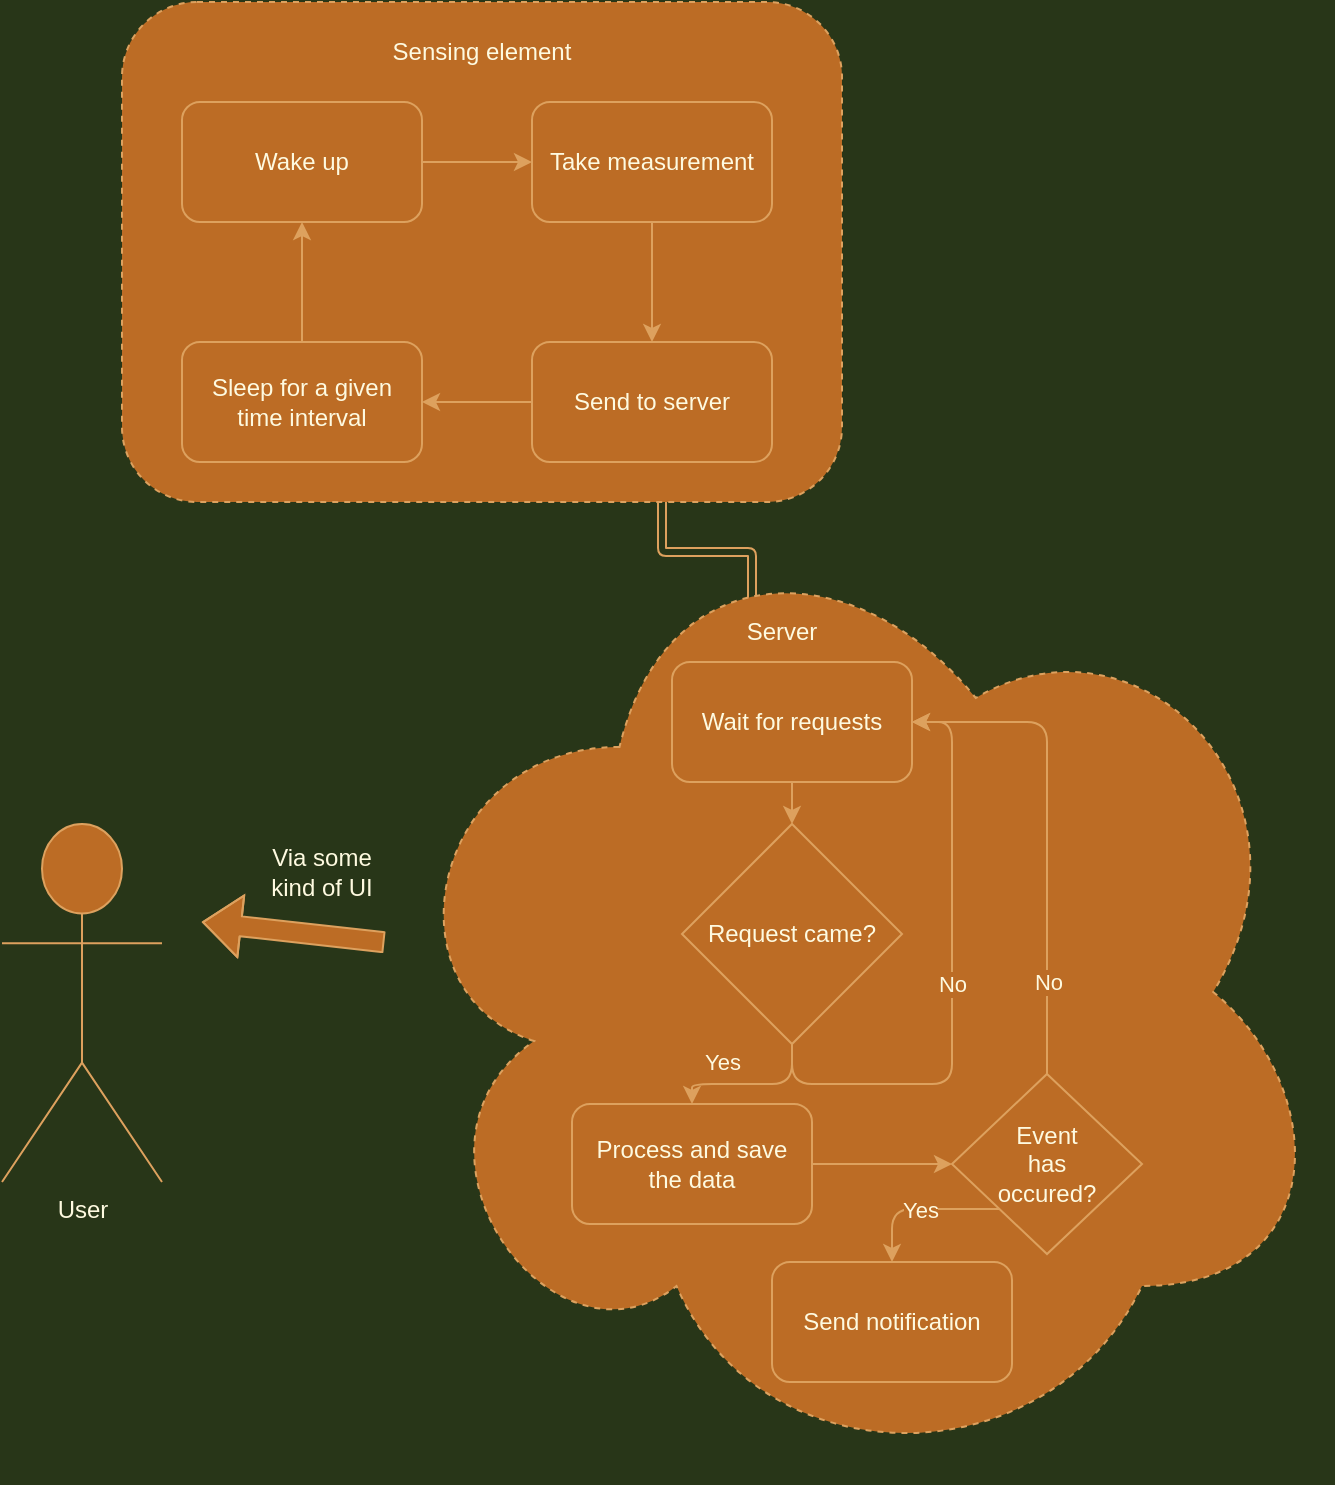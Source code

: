 <mxfile version="16.1.4" type="github"><diagram id="eDAjLvKmuGmXn6OUyJTE" name="Page-2"><mxGraphModel dx="1262" dy="736" grid="1" gridSize="10" guides="1" tooltips="1" connect="1" arrows="1" fold="1" page="1" pageScale="1" pageWidth="1169" pageHeight="827" background="#283618" math="0" shadow="0"><root><mxCell id="AL-lFpyS_hLrD0aTAaFx-0"/><mxCell id="AL-lFpyS_hLrD0aTAaFx-1" parent="AL-lFpyS_hLrD0aTAaFx-0"/><mxCell id="AL-lFpyS_hLrD0aTAaFx-39" style="edgeStyle=orthogonalEdgeStyle;shape=link;curved=0;rounded=1;sketch=0;orthogonalLoop=1;jettySize=auto;html=1;exitX=0.75;exitY=1;exitDx=0;exitDy=0;entryX=0.25;entryY=0;entryDx=0;entryDy=0;labelBackgroundColor=#BC6C25;fontColor=#FEFAE0;strokeColor=#DDA15E;fillColor=#BC6C25;" parent="AL-lFpyS_hLrD0aTAaFx-1" source="AL-lFpyS_hLrD0aTAaFx-12" target="AL-lFpyS_hLrD0aTAaFx-36" edge="1"><mxGeometry relative="1" as="geometry"/></mxCell><mxCell id="AL-lFpyS_hLrD0aTAaFx-12" value="" style="rounded=1;whiteSpace=wrap;html=1;dashed=1;fillColor=#BC6C25;strokeColor=#DDA15E;fontColor=#FEFAE0;" parent="AL-lFpyS_hLrD0aTAaFx-1" vertex="1"><mxGeometry x="320" y="50" width="360" height="250" as="geometry"/></mxCell><mxCell id="AL-lFpyS_hLrD0aTAaFx-5" style="edgeStyle=orthogonalEdgeStyle;rounded=0;orthogonalLoop=1;jettySize=auto;html=1;exitX=0.5;exitY=1;exitDx=0;exitDy=0;entryX=0.5;entryY=0;entryDx=0;entryDy=0;labelBackgroundColor=#283618;strokeColor=#DDA15E;fontColor=#FEFAE0;" parent="AL-lFpyS_hLrD0aTAaFx-1" source="AL-lFpyS_hLrD0aTAaFx-3" target="AL-lFpyS_hLrD0aTAaFx-4" edge="1"><mxGeometry relative="1" as="geometry"/></mxCell><mxCell id="AL-lFpyS_hLrD0aTAaFx-3" value="Take measurement" style="rounded=1;whiteSpace=wrap;html=1;fillColor=#BC6C25;strokeColor=#DDA15E;fontColor=#FEFAE0;" parent="AL-lFpyS_hLrD0aTAaFx-1" vertex="1"><mxGeometry x="525" y="100" width="120" height="60" as="geometry"/></mxCell><mxCell id="AL-lFpyS_hLrD0aTAaFx-8" style="edgeStyle=orthogonalEdgeStyle;rounded=0;orthogonalLoop=1;jettySize=auto;html=1;exitX=0;exitY=0.5;exitDx=0;exitDy=0;entryX=1;entryY=0.5;entryDx=0;entryDy=0;labelBackgroundColor=#283618;strokeColor=#DDA15E;fontColor=#FEFAE0;" parent="AL-lFpyS_hLrD0aTAaFx-1" source="AL-lFpyS_hLrD0aTAaFx-4" target="AL-lFpyS_hLrD0aTAaFx-6" edge="1"><mxGeometry relative="1" as="geometry"/></mxCell><mxCell id="AL-lFpyS_hLrD0aTAaFx-4" value="Send to server" style="rounded=1;whiteSpace=wrap;html=1;fillColor=#BC6C25;strokeColor=#DDA15E;fontColor=#FEFAE0;" parent="AL-lFpyS_hLrD0aTAaFx-1" vertex="1"><mxGeometry x="525" y="220" width="120" height="60" as="geometry"/></mxCell><mxCell id="AL-lFpyS_hLrD0aTAaFx-9" style="edgeStyle=orthogonalEdgeStyle;rounded=0;orthogonalLoop=1;jettySize=auto;html=1;exitX=0.5;exitY=0;exitDx=0;exitDy=0;entryX=0.5;entryY=1;entryDx=0;entryDy=0;labelBackgroundColor=#283618;strokeColor=#DDA15E;fontColor=#FEFAE0;" parent="AL-lFpyS_hLrD0aTAaFx-1" source="AL-lFpyS_hLrD0aTAaFx-6" target="AL-lFpyS_hLrD0aTAaFx-7" edge="1"><mxGeometry relative="1" as="geometry"/></mxCell><mxCell id="AL-lFpyS_hLrD0aTAaFx-6" value="&lt;div&gt;Sleep for a given&lt;/div&gt;&lt;div&gt;time interval&lt;br&gt;&lt;/div&gt;" style="rounded=1;whiteSpace=wrap;html=1;fillColor=#BC6C25;strokeColor=#DDA15E;fontColor=#FEFAE0;" parent="AL-lFpyS_hLrD0aTAaFx-1" vertex="1"><mxGeometry x="350" y="220" width="120" height="60" as="geometry"/></mxCell><mxCell id="AL-lFpyS_hLrD0aTAaFx-11" style="edgeStyle=orthogonalEdgeStyle;rounded=0;orthogonalLoop=1;jettySize=auto;html=1;exitX=1;exitY=0.5;exitDx=0;exitDy=0;entryX=0;entryY=0.5;entryDx=0;entryDy=0;labelBackgroundColor=#283618;strokeColor=#DDA15E;fontColor=#FEFAE0;" parent="AL-lFpyS_hLrD0aTAaFx-1" source="AL-lFpyS_hLrD0aTAaFx-7" target="AL-lFpyS_hLrD0aTAaFx-3" edge="1"><mxGeometry relative="1" as="geometry"/></mxCell><mxCell id="AL-lFpyS_hLrD0aTAaFx-7" value="Wake up" style="rounded=1;whiteSpace=wrap;html=1;fillColor=#BC6C25;strokeColor=#DDA15E;fontColor=#FEFAE0;" parent="AL-lFpyS_hLrD0aTAaFx-1" vertex="1"><mxGeometry x="350" y="100" width="120" height="60" as="geometry"/></mxCell><mxCell id="AL-lFpyS_hLrD0aTAaFx-13" value="Sensing element" style="text;html=1;strokeColor=none;fillColor=none;align=center;verticalAlign=middle;whiteSpace=wrap;rounded=0;dashed=1;fontColor=#FEFAE0;" parent="AL-lFpyS_hLrD0aTAaFx-1" vertex="1"><mxGeometry x="450" y="60" width="100" height="30" as="geometry"/></mxCell><mxCell id="AL-lFpyS_hLrD0aTAaFx-14" value="" style="ellipse;shape=cloud;whiteSpace=wrap;html=1;dashed=1;fillColor=#BC6C25;strokeColor=#DDA15E;fontColor=#FEFAE0;" parent="AL-lFpyS_hLrD0aTAaFx-1" vertex="1"><mxGeometry x="450" y="300" width="475" height="490" as="geometry"/></mxCell><mxCell id="AL-lFpyS_hLrD0aTAaFx-26" style="edgeStyle=none;rounded=0;orthogonalLoop=1;jettySize=auto;html=1;exitX=1;exitY=0.5;exitDx=0;exitDy=0;entryX=0;entryY=0.5;entryDx=0;entryDy=0;labelBackgroundColor=#283618;strokeColor=#DDA15E;fontColor=#FEFAE0;" parent="AL-lFpyS_hLrD0aTAaFx-1" source="AL-lFpyS_hLrD0aTAaFx-16" target="AL-lFpyS_hLrD0aTAaFx-25" edge="1"><mxGeometry relative="1" as="geometry"/></mxCell><mxCell id="AL-lFpyS_hLrD0aTAaFx-16" value="&lt;div&gt;Process and save&lt;/div&gt;&lt;div&gt;the data&lt;/div&gt;" style="rounded=1;whiteSpace=wrap;html=1;fillColor=#BC6C25;strokeColor=#DDA15E;fontColor=#FEFAE0;" parent="AL-lFpyS_hLrD0aTAaFx-1" vertex="1"><mxGeometry x="545" y="601" width="120" height="60" as="geometry"/></mxCell><mxCell id="AL-lFpyS_hLrD0aTAaFx-32" value="No" style="edgeStyle=orthogonalEdgeStyle;curved=0;rounded=1;sketch=0;orthogonalLoop=1;jettySize=auto;html=1;exitX=0.5;exitY=1;exitDx=0;exitDy=0;entryX=1;entryY=0.5;entryDx=0;entryDy=0;labelBackgroundColor=#BC6C25;fontColor=#FEFAE0;strokeColor=#DDA15E;fillColor=#BC6C25;" parent="AL-lFpyS_hLrD0aTAaFx-1" source="AL-lFpyS_hLrD0aTAaFx-18" target="AL-lFpyS_hLrD0aTAaFx-22" edge="1"><mxGeometry relative="1" as="geometry"><Array as="points"><mxPoint x="655" y="591"/><mxPoint x="735" y="591"/><mxPoint x="735" y="410"/></Array></mxGeometry></mxCell><mxCell id="AL-lFpyS_hLrD0aTAaFx-33" value="Yes" style="edgeStyle=orthogonalEdgeStyle;curved=0;rounded=1;sketch=0;orthogonalLoop=1;jettySize=auto;html=1;exitX=0.5;exitY=1;exitDx=0;exitDy=0;entryX=0.5;entryY=0;entryDx=0;entryDy=0;labelBackgroundColor=#BC6C25;fontColor=#FEFAE0;strokeColor=#DDA15E;fillColor=#BC6C25;" parent="AL-lFpyS_hLrD0aTAaFx-1" source="AL-lFpyS_hLrD0aTAaFx-18" target="AL-lFpyS_hLrD0aTAaFx-16" edge="1"><mxGeometry x="0.375" y="-11" relative="1" as="geometry"><mxPoint as="offset"/></mxGeometry></mxCell><mxCell id="AL-lFpyS_hLrD0aTAaFx-18" value="Request came?" style="rhombus;whiteSpace=wrap;html=1;fillColor=#BC6C25;strokeColor=#DDA15E;fontColor=#FEFAE0;" parent="AL-lFpyS_hLrD0aTAaFx-1" vertex="1"><mxGeometry x="600" y="461" width="110" height="110" as="geometry"/></mxCell><mxCell id="AL-lFpyS_hLrD0aTAaFx-19" value="Send notification" style="rounded=1;whiteSpace=wrap;html=1;fillColor=#BC6C25;strokeColor=#DDA15E;fontColor=#FEFAE0;" parent="AL-lFpyS_hLrD0aTAaFx-1" vertex="1"><mxGeometry x="645" y="680" width="120" height="60" as="geometry"/></mxCell><mxCell id="AL-lFpyS_hLrD0aTAaFx-23" style="edgeStyle=none;rounded=0;orthogonalLoop=1;jettySize=auto;html=1;exitX=0.5;exitY=1;exitDx=0;exitDy=0;entryX=0.5;entryY=0;entryDx=0;entryDy=0;labelBackgroundColor=#283618;strokeColor=#DDA15E;fontColor=#FEFAE0;" parent="AL-lFpyS_hLrD0aTAaFx-1" source="AL-lFpyS_hLrD0aTAaFx-22" target="AL-lFpyS_hLrD0aTAaFx-18" edge="1"><mxGeometry relative="1" as="geometry"/></mxCell><mxCell id="AL-lFpyS_hLrD0aTAaFx-22" value="Wait for requests" style="rounded=1;whiteSpace=wrap;html=1;fillColor=#BC6C25;strokeColor=#DDA15E;fontColor=#FEFAE0;" parent="AL-lFpyS_hLrD0aTAaFx-1" vertex="1"><mxGeometry x="595" y="380" width="120" height="60" as="geometry"/></mxCell><mxCell id="AL-lFpyS_hLrD0aTAaFx-34" value="Yes" style="edgeStyle=orthogonalEdgeStyle;curved=0;rounded=1;sketch=0;orthogonalLoop=1;jettySize=auto;html=1;exitX=0;exitY=1;exitDx=0;exitDy=0;entryX=0.5;entryY=0;entryDx=0;entryDy=0;labelBackgroundColor=#BC6C25;fontColor=#FEFAE0;strokeColor=#DDA15E;fillColor=#BC6C25;" parent="AL-lFpyS_hLrD0aTAaFx-1" source="AL-lFpyS_hLrD0aTAaFx-25" target="AL-lFpyS_hLrD0aTAaFx-19" edge="1"><mxGeometry relative="1" as="geometry"><Array as="points"><mxPoint x="705" y="654"/></Array></mxGeometry></mxCell><mxCell id="AL-lFpyS_hLrD0aTAaFx-35" value="No" style="edgeStyle=orthogonalEdgeStyle;curved=0;rounded=1;sketch=0;orthogonalLoop=1;jettySize=auto;html=1;exitX=0.5;exitY=0;exitDx=0;exitDy=0;entryX=1;entryY=0.5;entryDx=0;entryDy=0;labelBackgroundColor=#BC6C25;fontColor=#FEFAE0;strokeColor=#DDA15E;fillColor=#BC6C25;" parent="AL-lFpyS_hLrD0aTAaFx-1" source="AL-lFpyS_hLrD0aTAaFx-25" target="AL-lFpyS_hLrD0aTAaFx-22" edge="1"><mxGeometry x="-0.622" relative="1" as="geometry"><mxPoint as="offset"/></mxGeometry></mxCell><mxCell id="AL-lFpyS_hLrD0aTAaFx-25" value="&lt;div&gt;Event&lt;/div&gt;&lt;div&gt;has&lt;/div&gt;&lt;div&gt;occured?&lt;br&gt;&lt;/div&gt;" style="rhombus;whiteSpace=wrap;html=1;fillColor=#BC6C25;strokeColor=#DDA15E;fontColor=#FEFAE0;" parent="AL-lFpyS_hLrD0aTAaFx-1" vertex="1"><mxGeometry x="735" y="586" width="95" height="90" as="geometry"/></mxCell><mxCell id="AL-lFpyS_hLrD0aTAaFx-36" value="Server" style="text;html=1;strokeColor=none;fillColor=none;align=center;verticalAlign=middle;whiteSpace=wrap;rounded=0;sketch=0;fontColor=#FEFAE0;" parent="AL-lFpyS_hLrD0aTAaFx-1" vertex="1"><mxGeometry x="620" y="350" width="60" height="30" as="geometry"/></mxCell><mxCell id="AL-lFpyS_hLrD0aTAaFx-40" value="User" style="shape=umlActor;verticalLabelPosition=bottom;verticalAlign=top;html=1;outlineConnect=0;rounded=0;sketch=0;fontColor=#FEFAE0;strokeColor=#DDA15E;fillColor=#BC6C25;" parent="AL-lFpyS_hLrD0aTAaFx-1" vertex="1"><mxGeometry x="260" y="461" width="80" height="179" as="geometry"/></mxCell><mxCell id="AL-lFpyS_hLrD0aTAaFx-44" value="" style="shape=flexArrow;endArrow=classic;html=1;rounded=1;labelBackgroundColor=#BC6C25;sketch=0;fontColor=#FEFAE0;strokeColor=#DDA15E;fillColor=#BC6C25;curved=0;" parent="AL-lFpyS_hLrD0aTAaFx-1" source="AL-lFpyS_hLrD0aTAaFx-14" edge="1"><mxGeometry width="50" height="50" relative="1" as="geometry"><mxPoint x="420" y="420" as="sourcePoint"/><mxPoint x="360" y="510" as="targetPoint"/><Array as="points"><mxPoint x="450" y="520"/></Array></mxGeometry></mxCell><mxCell id="AL-lFpyS_hLrD0aTAaFx-45" value="Via some kind of UI" style="text;html=1;strokeColor=none;fillColor=none;align=center;verticalAlign=middle;whiteSpace=wrap;rounded=0;sketch=0;fontColor=#FEFAE0;" parent="AL-lFpyS_hLrD0aTAaFx-1" vertex="1"><mxGeometry x="390" y="470" width="60" height="30" as="geometry"/></mxCell></root></mxGraphModel></diagram></mxfile>